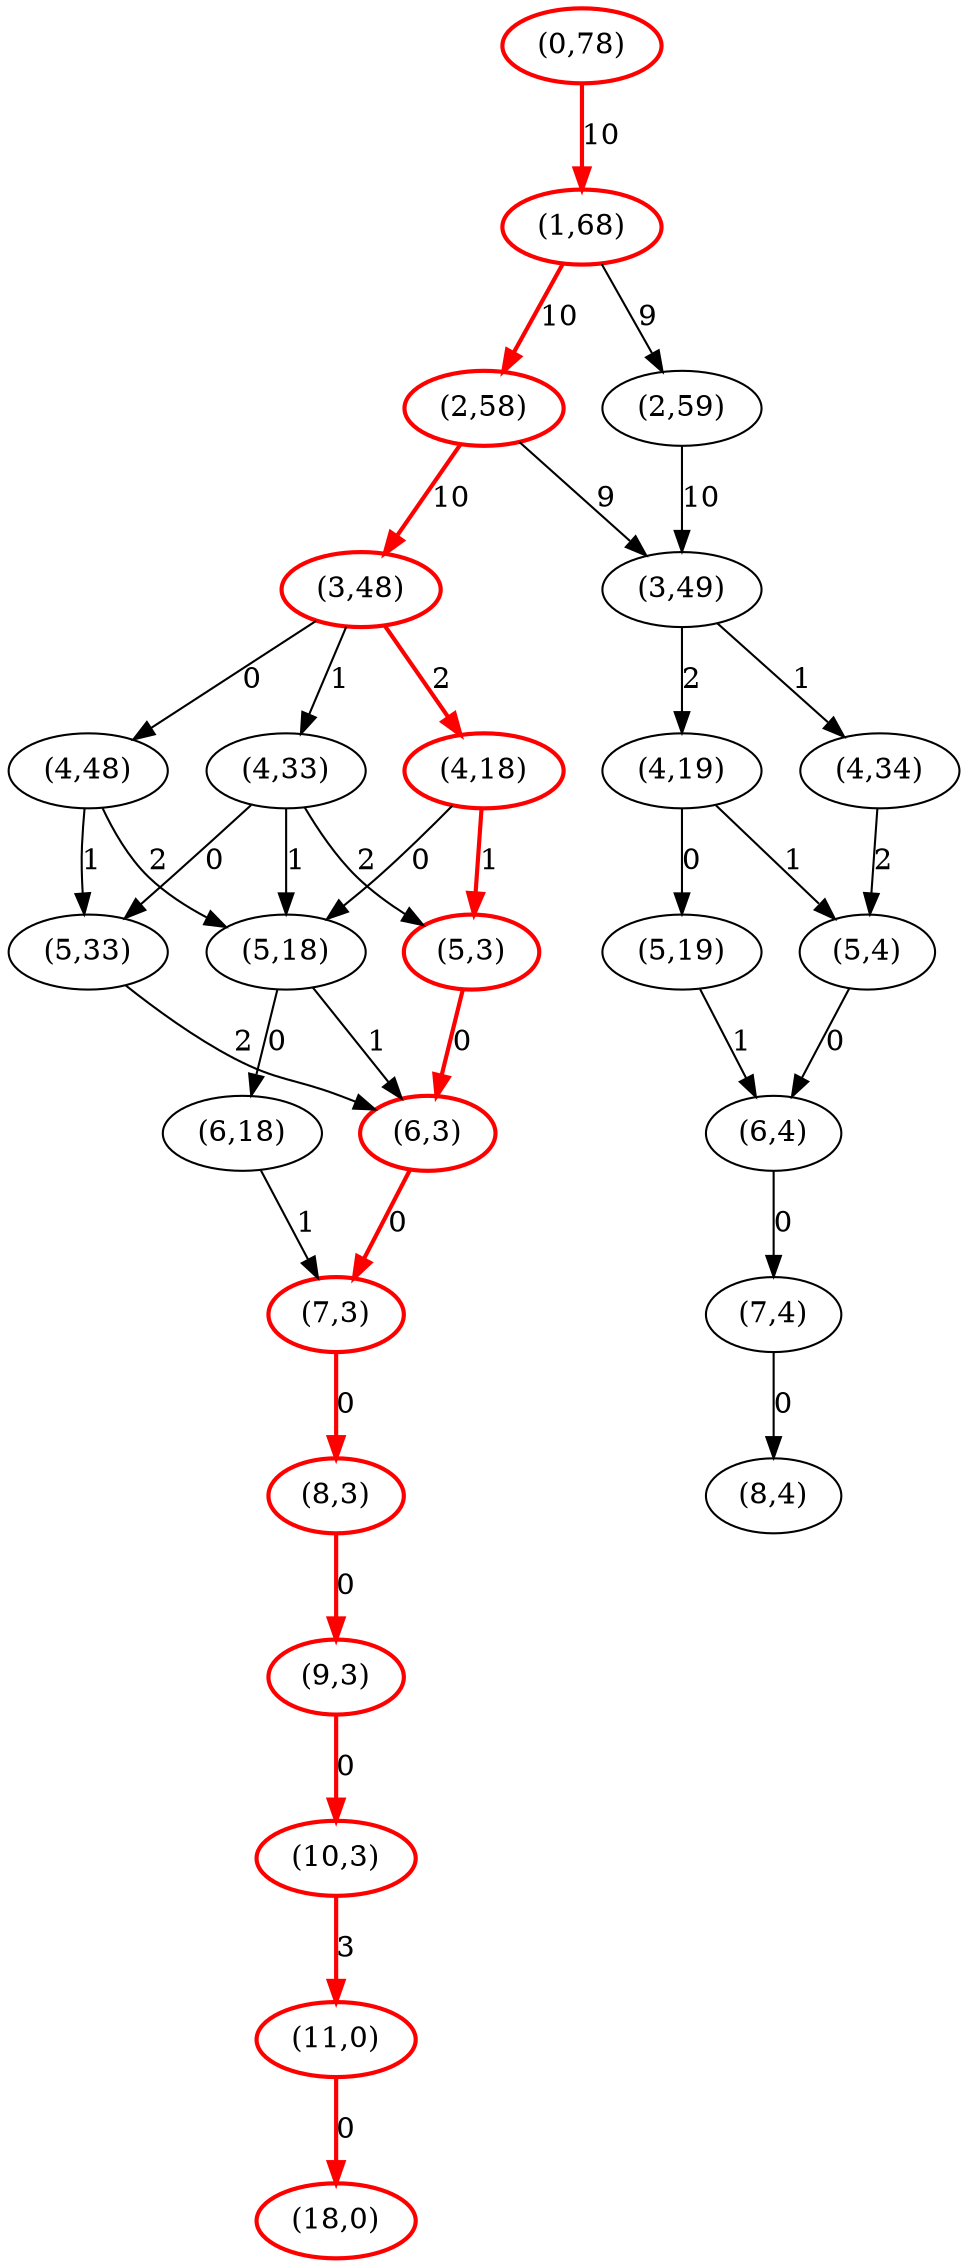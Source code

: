 strict digraph G {
  1 [ color="red" style="bold" label="(0,78)" ];
  2 [ color="red" style="bold" label="(1,68)" ];
  3 [ color="red" style="bold" label="(2,58)" ];
  4 [ color="red" style="bold" label="(3,48)" ];
  5 [ color="red" style="bold" label="(4,18)" ];
  6 [ color="red" style="bold" label="(5,3)" ];
  7 [ color="red" style="bold" label="(6,3)" ];
  8 [ color="red" style="bold" label="(7,3)" ];
  9 [ color="red" style="bold" label="(8,3)" ];
  10 [ color="red" style="bold" label="(9,3)" ];
  11 [ color="red" style="bold" label="(10,3)" ];
  12 [ color="red" style="bold" label="(11,0)" ];
  13 [ color="red" style="bold" label="(18,0)" ];
  14 [ label="(5,18)" ];
  15 [ label="(6,18)" ];
  16 [ label="(4,33)" ];
  17 [ label="(5,33)" ];
  18 [ label="(4,48)" ];
  19 [ label="(3,49)" ];
  20 [ label="(4,19)" ];
  21 [ label="(5,4)" ];
  22 [ label="(6,4)" ];
  23 [ label="(7,4)" ];
  24 [ label="(8,4)" ];
  25 [ label="(5,19)" ];
  26 [ label="(4,34)" ];
  27 [ label="(2,59)" ];
  12 -> 13 [ color="red" style="bold" label="0" ];
  11 -> 12 [ color="red" style="bold" label="3" ];
  10 -> 11 [ color="red" style="bold" label="0" ];
  9 -> 10 [ color="red" style="bold" label="0" ];
  8 -> 9 [ color="red" style="bold" label="0" ];
  7 -> 8 [ color="red" style="bold" label="0" ];
  6 -> 7 [ color="red" style="bold" label="0" ];
  5 -> 6 [ color="red" style="bold" label="1" ];
  14 -> 7 [ label="1" ];
  15 -> 8 [ label="1" ];
  14 -> 15 [ label="0" ];
  5 -> 14 [ label="0" ];
  4 -> 5 [ color="red" style="bold" label="2" ];
  16 -> 6 [ label="2" ];
  16 -> 14 [ label="1" ];
  17 -> 7 [ label="2" ];
  16 -> 17 [ label="0" ];
  4 -> 16 [ label="1" ];
  18 -> 14 [ label="2" ];
  18 -> 17 [ label="1" ];
  4 -> 18 [ label="0" ];
  3 -> 4 [ color="red" style="bold" label="10" ];
  23 -> 24 [ label="0" ];
  22 -> 23 [ label="0" ];
  21 -> 22 [ label="0" ];
  20 -> 21 [ label="1" ];
  25 -> 22 [ label="1" ];
  20 -> 25 [ label="0" ];
  19 -> 20 [ label="2" ];
  26 -> 21 [ label="2" ];
  19 -> 26 [ label="1" ];
  3 -> 19 [ label="9" ];
  2 -> 3 [ color="red" style="bold" label="10" ];
  27 -> 19 [ label="10" ];
  2 -> 27 [ label="9" ];
  1 -> 2 [ color="red" style="bold" label="10" ];
}
